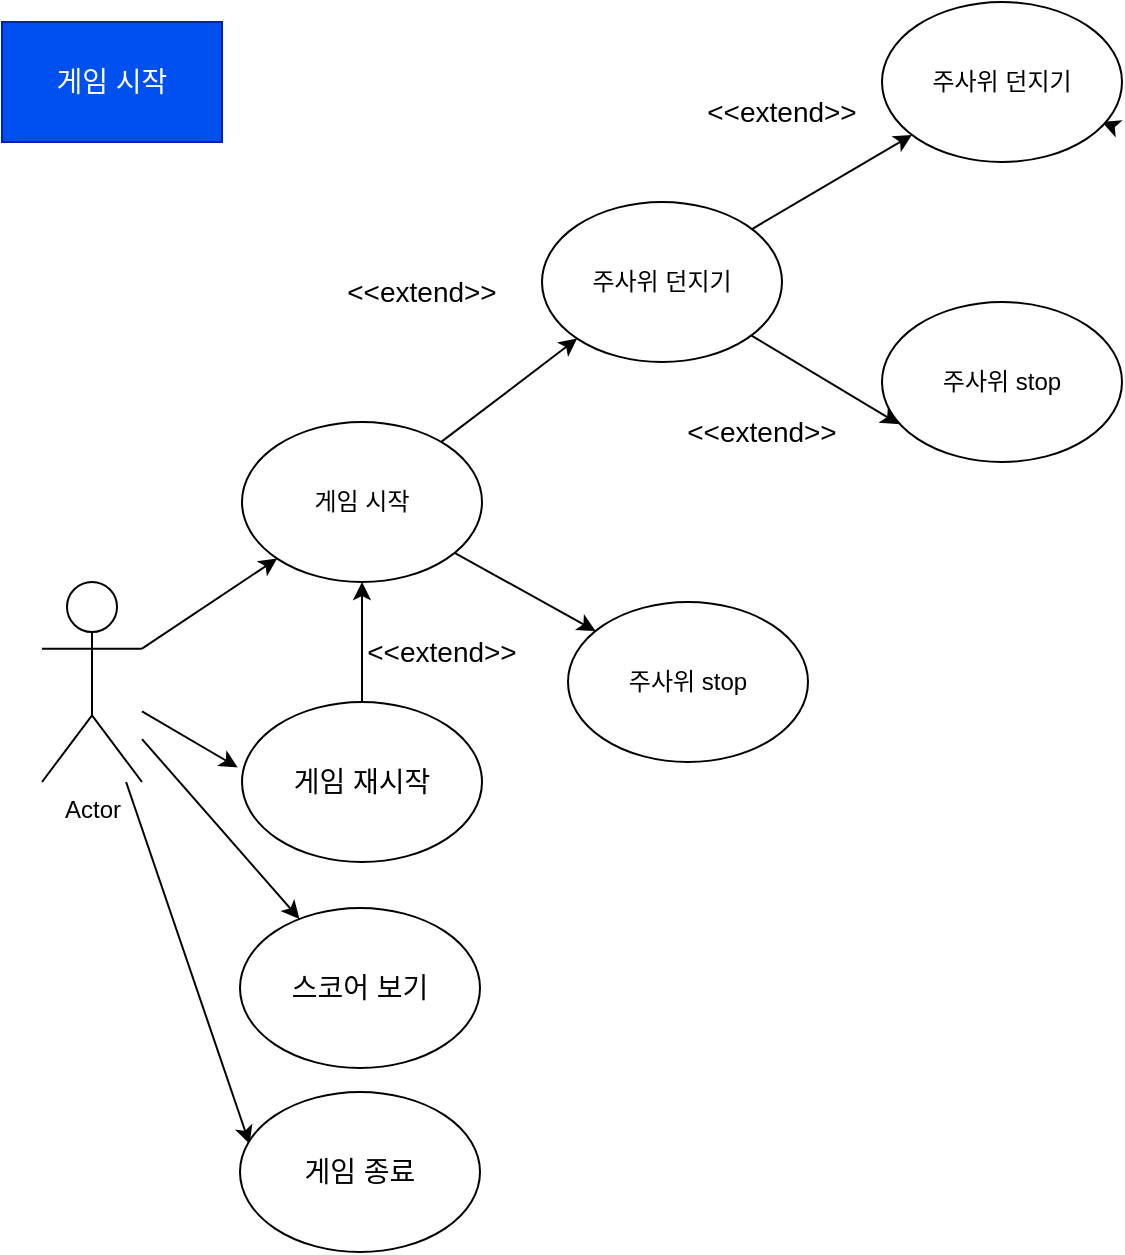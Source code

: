 <mxfile>
    <diagram id="RVOC9qpG1TPp45GK27l5" name="Page-1">
        <mxGraphModel dx="1461" dy="831" grid="1" gridSize="10" guides="1" tooltips="1" connect="1" arrows="1" fold="1" page="1" pageScale="1" pageWidth="827" pageHeight="1169" math="0" shadow="0">
            <root>
                <mxCell id="0"/>
                <mxCell id="1" parent="0"/>
                <mxCell id="23" style="edgeStyle=none;html=1;fontSize=14;" parent="1" source="2" target="4" edge="1">
                    <mxGeometry relative="1" as="geometry"/>
                </mxCell>
                <mxCell id="24" style="edgeStyle=none;html=1;entryX=-0.018;entryY=0.409;entryDx=0;entryDy=0;entryPerimeter=0;fontSize=14;" parent="1" source="2" target="20" edge="1">
                    <mxGeometry relative="1" as="geometry"/>
                </mxCell>
                <mxCell id="25" style="edgeStyle=none;html=1;entryX=0.04;entryY=0.325;entryDx=0;entryDy=0;entryPerimeter=0;fontSize=14;" parent="1" source="2" target="21" edge="1">
                    <mxGeometry relative="1" as="geometry"/>
                </mxCell>
                <mxCell id="32" style="edgeStyle=none;html=1;fontSize=14;" parent="1" source="2" target="31" edge="1">
                    <mxGeometry relative="1" as="geometry"/>
                </mxCell>
                <mxCell id="2" value="Actor" style="shape=umlActor;verticalLabelPosition=bottom;verticalAlign=top;html=1;outlineConnect=0;" parent="1" vertex="1">
                    <mxGeometry x="50" y="430" width="50" height="100" as="geometry"/>
                </mxCell>
                <mxCell id="11" style="edgeStyle=none;html=1;entryX=0;entryY=1;entryDx=0;entryDy=0;" parent="1" source="4" target="5" edge="1">
                    <mxGeometry relative="1" as="geometry"/>
                </mxCell>
                <mxCell id="14" style="edgeStyle=none;html=1;" parent="1" source="4" target="7" edge="1">
                    <mxGeometry relative="1" as="geometry"/>
                </mxCell>
                <mxCell id="4" value="게임 시작" style="ellipse;whiteSpace=wrap;html=1;" parent="1" vertex="1">
                    <mxGeometry x="150" y="350" width="120" height="80" as="geometry"/>
                </mxCell>
                <mxCell id="12" style="edgeStyle=none;html=1;" parent="1" source="5" target="6" edge="1">
                    <mxGeometry relative="1" as="geometry"/>
                </mxCell>
                <mxCell id="13" style="edgeStyle=none;html=1;entryX=0.071;entryY=0.764;entryDx=0;entryDy=0;entryPerimeter=0;" parent="1" source="5" target="10" edge="1">
                    <mxGeometry relative="1" as="geometry"/>
                </mxCell>
                <mxCell id="5" value="주사위 던지기" style="ellipse;whiteSpace=wrap;html=1;" parent="1" vertex="1">
                    <mxGeometry x="300" y="240" width="120" height="80" as="geometry"/>
                </mxCell>
                <mxCell id="9" style="edgeStyle=none;html=1;" parent="1" source="6" edge="1">
                    <mxGeometry relative="1" as="geometry">
                        <mxPoint x="580" y="200" as="targetPoint"/>
                    </mxGeometry>
                </mxCell>
                <mxCell id="6" value="주사위 던지기" style="ellipse;whiteSpace=wrap;html=1;" parent="1" vertex="1">
                    <mxGeometry x="470" y="140" width="120" height="80" as="geometry"/>
                </mxCell>
                <mxCell id="7" value="주사위 stop" style="ellipse;whiteSpace=wrap;html=1;" parent="1" vertex="1">
                    <mxGeometry x="313" y="440" width="120" height="80" as="geometry"/>
                </mxCell>
                <mxCell id="10" value="주사위 stop" style="ellipse;whiteSpace=wrap;html=1;" parent="1" vertex="1">
                    <mxGeometry x="470" y="290" width="120" height="80" as="geometry"/>
                </mxCell>
                <mxCell id="15" value="&lt;font style=&quot;font-size: 14px&quot;&gt;&amp;lt;&amp;lt;extend&amp;gt;&amp;gt;&lt;/font&gt;" style="text;html=1;strokeColor=none;fillColor=none;align=center;verticalAlign=middle;whiteSpace=wrap;rounded=0;" parent="1" vertex="1">
                    <mxGeometry x="390" y="180" width="60" height="30" as="geometry"/>
                </mxCell>
                <mxCell id="16" value="&lt;font style=&quot;font-size: 14px&quot;&gt;&amp;lt;&amp;lt;extend&amp;gt;&amp;gt;&lt;/font&gt;" style="text;html=1;strokeColor=none;fillColor=none;align=center;verticalAlign=middle;whiteSpace=wrap;rounded=0;" parent="1" vertex="1">
                    <mxGeometry x="380" y="340" width="60" height="30" as="geometry"/>
                </mxCell>
                <mxCell id="18" value="&lt;span style=&quot;font-size: 14px&quot;&gt;게임 시작&lt;/span&gt;" style="text;html=1;strokeColor=#001DBC;fillColor=#0050ef;align=center;verticalAlign=middle;whiteSpace=wrap;rounded=0;fontColor=#ffffff;" parent="1" vertex="1">
                    <mxGeometry x="30" y="150" width="110" height="60" as="geometry"/>
                </mxCell>
                <mxCell id="26" style="edgeStyle=none;html=1;entryX=0.5;entryY=1;entryDx=0;entryDy=0;fontSize=14;" parent="1" source="20" target="4" edge="1">
                    <mxGeometry relative="1" as="geometry"/>
                </mxCell>
                <mxCell id="20" value="게임 재시작" style="ellipse;whiteSpace=wrap;html=1;fontSize=14;" parent="1" vertex="1">
                    <mxGeometry x="150" y="490" width="120" height="80" as="geometry"/>
                </mxCell>
                <mxCell id="21" value="게임 종료" style="ellipse;whiteSpace=wrap;html=1;fontSize=14;" parent="1" vertex="1">
                    <mxGeometry x="149" y="685" width="120" height="80" as="geometry"/>
                </mxCell>
                <mxCell id="22" value="&amp;lt;&amp;lt;extend&amp;gt;&amp;gt;" style="text;html=1;strokeColor=none;fillColor=none;align=center;verticalAlign=middle;whiteSpace=wrap;rounded=0;fontSize=14;" parent="1" vertex="1">
                    <mxGeometry x="210" y="270" width="60" height="30" as="geometry"/>
                </mxCell>
                <mxCell id="27" value="&amp;lt;&amp;lt;extend&amp;gt;&amp;gt;" style="text;html=1;strokeColor=none;fillColor=none;align=center;verticalAlign=middle;whiteSpace=wrap;rounded=0;fontSize=14;" parent="1" vertex="1">
                    <mxGeometry x="220" y="450" width="60" height="30" as="geometry"/>
                </mxCell>
                <mxCell id="31" value="스코어 보기" style="ellipse;whiteSpace=wrap;html=1;fontSize=14;" parent="1" vertex="1">
                    <mxGeometry x="149" y="593" width="120" height="80" as="geometry"/>
                </mxCell>
            </root>
        </mxGraphModel>
    </diagram>
</mxfile>